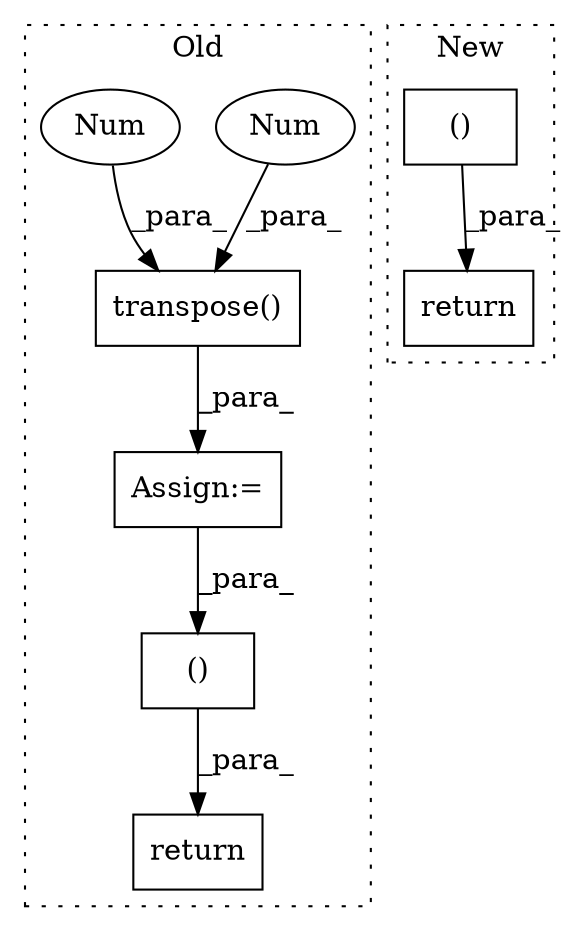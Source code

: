 digraph G {
subgraph cluster0 {
1 [label="transpose()" a="75" s="4173,4189" l="12,1" shape="box"];
3 [label="Num" a="76" s="4188" l="1" shape="ellipse"];
4 [label="Num" a="76" s="4185" l="1" shape="ellipse"];
5 [label="Assign:=" a="68" s="4157" l="3" shape="box"];
7 [label="return" a="93" s="4218" l="7" shape="box"];
8 [label="()" a="54" s="4228" l="3" shape="box"];
label = "Old";
style="dotted";
}
subgraph cluster1 {
2 [label="()" a="54" s="4007" l="6" shape="box"];
6 [label="return" a="93" s="3997" l="7" shape="box"];
label = "New";
style="dotted";
}
1 -> 5 [label="_para_"];
2 -> 6 [label="_para_"];
3 -> 1 [label="_para_"];
4 -> 1 [label="_para_"];
5 -> 8 [label="_para_"];
8 -> 7 [label="_para_"];
}